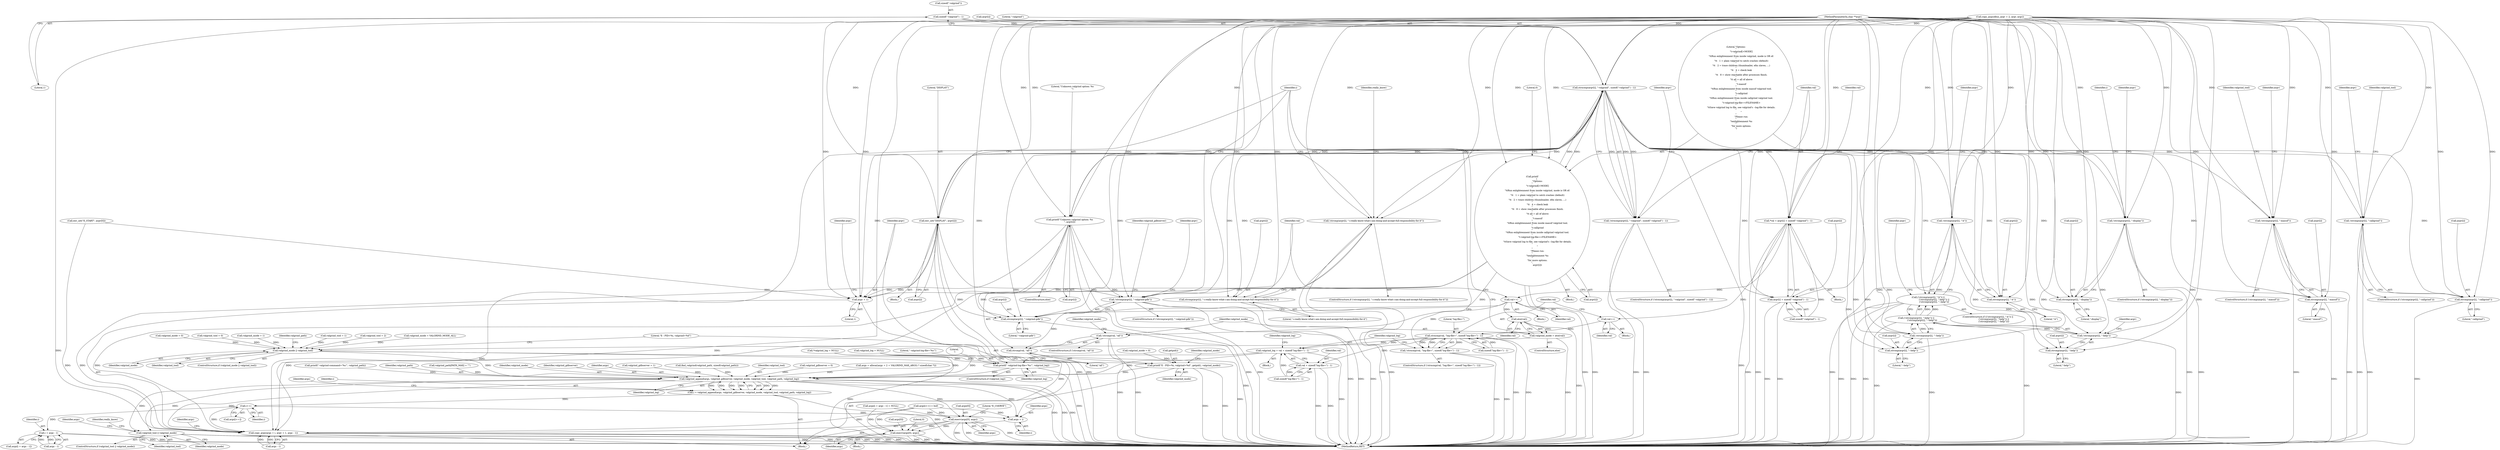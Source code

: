 digraph "0_enlightment_bb4a21e98656fe2c7d98ba2163e6defe9a630e2b@API" {
"1000273" [label="(Call,sizeof(\"-valgrind\") - 1)"];
"1000268" [label="(Call,strncmp(argv[i], \"-valgrind\", sizeof(\"-valgrind\") - 1))"];
"1000256" [label="(Call,!strcmp(argv[i], \"-valgrind-gdb\"))"];
"1000257" [label="(Call,strcmp(argv[i], \"-valgrind-gdb\"))"];
"1000267" [label="(Call,!strncmp(argv[i], \"-valgrind\", sizeof(\"-valgrind\") - 1))"];
"1000279" [label="(Call,*val = argv[i] + sizeof(\"-valgrind\") - 1)"];
"1000304" [label="(Call,val++)"];
"1000308" [label="(Call,strncmp(val, \"log-file=\", sizeof(\"log-file=\") - 1))"];
"1000307" [label="(Call,!strncmp(val, \"log-file=\", sizeof(\"log-file=\") - 1))"];
"1000316" [label="(Call,valgrind_log = val + sizeof(\"log-file=\") - 1)"];
"1000479" [label="(Call,printf(\" valgrind-log-file='%s'\", valgrind_log))"];
"1000580" [label="(Call,valgrind_append(args, valgrind_gdbserver, valgrind_mode, valgrind_tool, valgrind_path, valgrind_log))"];
"1000578" [label="(Call,i = valgrind_append(args, valgrind_gdbserver, valgrind_mode, valgrind_tool, valgrind_path, valgrind_log))"];
"1000590" [label="(Call,i++)"];
"1000593" [label="(Call,copy_args(args + i, argv + 1, argc - 1))"];
"1000594" [label="(Call,args + i)"];
"1000606" [label="(Call,i + argc - 1)"];
"1000613" [label="(Call,valgrind_tool || valgrind_mode)"];
"1000619" [label="(Call,execv(args[0], args))"];
"1000664" [label="(Call,execv(args[0], args))"];
"1000318" [label="(Call,val + sizeof(\"log-file=\") - 1)"];
"1000339" [label="(Call,val++)"];
"1000342" [label="(Call,!strcmp(val, \"all\"))"];
"1000343" [label="(Call,strcmp(val, \"all\"))"];
"1000352" [label="(Call,atoi(val))"];
"1000350" [label="(Call,valgrind_mode = atoi(val))"];
"1000451" [label="(Call,valgrind_mode || valgrind_tool)"];
"1000467" [label="(Call,printf(\"E - PID=%i, valgrind=%d\", getpid(), valgrind_mode))"];
"1000281" [label="(Call,argv[i] + sizeof(\"-valgrind\") - 1)"];
"1000355" [label="(Call,printf(\"Unknown valgrind option: %s\n\", argv[i]))"];
"1000597" [label="(Call,argv + 1)"];
"1000362" [label="(Call,!strcmp(argv[i], \"-display\"))"];
"1000363" [label="(Call,strcmp(argv[i], \"-display\"))"];
"1000371" [label="(Call,env_set(\"DISPLAY\", argv[i]))"];
"1000378" [label="(Call,!strcmp(argv[i], \"-massif\"))"];
"1000379" [label="(Call,strcmp(argv[i], \"-massif\"))"];
"1000389" [label="(Call,!strcmp(argv[i], \"-callgrind\"))"];
"1000390" [label="(Call,strcmp(argv[i], \"-callgrind\"))"];
"1000401" [label="(Call,!strcmp(argv[i], \"-h\"))"];
"1000400" [label="(Call,(!strcmp(argv[i], \"-h\")) ||\n                 (!strcmp(argv[i], \"-help\")) ||\n                 (!strcmp(argv[i], \"--help\")))"];
"1000402" [label="(Call,strcmp(argv[i], \"-h\"))"];
"1000408" [label="(Call,!strcmp(argv[i], \"-help\"))"];
"1000407" [label="(Call,(!strcmp(argv[i], \"-help\")) ||\n                 (!strcmp(argv[i], \"--help\")))"];
"1000409" [label="(Call,strcmp(argv[i], \"-help\"))"];
"1000414" [label="(Call,!strcmp(argv[i], \"--help\"))"];
"1000415" [label="(Call,strcmp(argv[i], \"--help\"))"];
"1000421" [label="(Call,printf\n             (\n               \"Options:\n\"\n               \"\t-valgrind[=MODE]\n\"\n               \"\t\tRun enlightenment from inside valgrind, mode is OR of:\n\"\n               \"\t\t   1 = plain valgrind to catch crashes (default)\n\"\n               \"\t\t   2 = trace children (thumbnailer, efm slaves, ...)\n\"\n               \"\t\t   4 = check leak\n\"\n               \"\t\t   8 = show reachable after processes finish.\n\"\n               \"\t\t all = all of above\n\"\n               \"\t-massif\n\"\n               \"\t\tRun enlightenment from inside massif valgrind tool.\n\"\n               \"\t-callgrind\n\"\n               \"\t\tRun enlightenment from inside callgrind valgrind tool.\n\"\n               \"\t-valgrind-log-file=<FILENAME>\n\"\n               \"\t\tSave valgrind log to file, see valgrind's --log-file for details.\n\"\n               \"\n\"\n               \"Please run:\n\"\n               \"\tenlightenment %s\n\"\n               \"for more options.\n\",\n               argv[i]))"];
"1000430" [label="(Call,!strcmp(argv[i], \"-i-really-know-what-i-am-doing-and-accept-full-responsibility-for-it\"))"];
"1000431" [label="(Call,strcmp(argv[i], \"-i-really-know-what-i-am-doing-and-accept-full-responsibility-for-it\"))"];
"1000587" [label="(Call,args[i++] = buf)"];
"1000451" [label="(Call,valgrind_mode || valgrind_tool)"];
"1000670" [label="(Literal,0)"];
"1000430" [label="(Call,!strcmp(argv[i], \"-i-really-know-what-i-am-doing-and-accept-full-responsibility-for-it\"))"];
"1000604" [label="(Call,args[i + argc - 1])"];
"1000431" [label="(Call,strcmp(argv[i], \"-i-really-know-what-i-am-doing-and-accept-full-responsibility-for-it\"))"];
"1000614" [label="(Identifier,valgrind_tool)"];
"1000404" [label="(Identifier,argv)"];
"1000665" [label="(Call,args[0])"];
"1000605" [label="(Identifier,args)"];
"1000345" [label="(Literal,\"all\")"];
"1000437" [label="(Identifier,really_know)"];
"1000433" [label="(Identifier,argv)"];
"1000588" [label="(Call,args[i++])"];
"1000593" [label="(Call,copy_args(args + i, argv + 1, argc - 1))"];
"1000377" [label="(ControlStructure,if (!strcmp(argv[i], \"-massif\")))"];
"1000365" [label="(Identifier,argv)"];
"1000464" [label="(Call,valgrind_mode = 0)"];
"1000617" [label="(Identifier,really_know)"];
"1000310" [label="(Literal,\"log-file=\")"];
"1000320" [label="(Call,sizeof(\"log-file=\") - 1)"];
"1000372" [label="(Literal,\"DISPLAY\")"];
"1000273" [label="(Call,sizeof(\"-valgrind\") - 1)"];
"1000396" [label="(Identifier,valgrind_tool)"];
"1000601" [label="(Identifier,argc)"];
"1000341" [label="(ControlStructure,if (!strcmp(val, \"all\")))"];
"1000318" [label="(Call,val + sizeof(\"log-file=\") - 1)"];
"1000315" [label="(Block,)"];
"1000269" [label="(Call,argv[i])"];
"1000307" [label="(Call,!strncmp(val, \"log-file=\", sizeof(\"log-file=\") - 1))"];
"1000316" [label="(Call,valgrind_log = val + sizeof(\"log-file=\") - 1)"];
"1000401" [label="(Call,!strcmp(argv[i], \"-h\"))"];
"1000258" [label="(Call,argv[i])"];
"1000329" [label="(Call,valgrind_log = NULL)"];
"1000220" [label="(Call,copy_args(dbus_argv + 2, argv, argc))"];
"1000120" [label="(Block,)"];
"1000356" [label="(Literal,\"Unknown valgrind option: %s\n\")"];
"1000597" [label="(Call,argv + 1)"];
"1000354" [label="(ControlStructure,else)"];
"1000579" [label="(Identifier,i)"];
"1000421" [label="(Call,printf\n             (\n               \"Options:\n\"\n               \"\t-valgrind[=MODE]\n\"\n               \"\t\tRun enlightenment from inside valgrind, mode is OR of:\n\"\n               \"\t\t   1 = plain valgrind to catch crashes (default)\n\"\n               \"\t\t   2 = trace children (thumbnailer, efm slaves, ...)\n\"\n               \"\t\t   4 = check leak\n\"\n               \"\t\t   8 = show reachable after processes finish.\n\"\n               \"\t\t all = all of above\n\"\n               \"\t-massif\n\"\n               \"\t\tRun enlightenment from inside massif valgrind tool.\n\"\n               \"\t-callgrind\n\"\n               \"\t\tRun enlightenment from inside callgrind valgrind tool.\n\"\n               \"\t-valgrind-log-file=<FILENAME>\n\"\n               \"\t\tSave valgrind log to file, see valgrind's --log-file for details.\n\"\n               \"\n\"\n               \"Please run:\n\"\n               \"\tenlightenment %s\n\"\n               \"for more options.\n\",\n               argv[i]))"];
"1000378" [label="(Call,!strcmp(argv[i], \"-massif\"))"];
"1000280" [label="(Identifier,val)"];
"1000267" [label="(Call,!strncmp(argv[i], \"-valgrind\", sizeof(\"-valgrind\") - 1))"];
"1000586" [label="(Identifier,valgrind_log)"];
"1000582" [label="(Identifier,valgrind_gdbserver)"];
"1000392" [label="(Identifier,argv)"];
"1000477" [label="(ControlStructure,if (valgrind_log))"];
"1000598" [label="(Identifier,argv)"];
"1000306" [label="(ControlStructure,if (!strncmp(val, \"log-file=\", sizeof(\"log-file=\") - 1)))"];
"1000119" [label="(MethodParameterIn,char **argv)"];
"1000266" [label="(ControlStructure,if (!strncmp(argv[i], \"-valgrind\", sizeof(\"-valgrind\") - 1)))"];
"1000581" [label="(Identifier,args)"];
"1000613" [label="(Call,valgrind_tool || valgrind_mode)"];
"1000621" [label="(Identifier,args)"];
"1000453" [label="(Identifier,valgrind_tool)"];
"1000468" [label="(Literal,\"E - PID=%i, valgrind=%d\")"];
"1000483" [label="(Literal,'\n')"];
"1000469" [label="(Call,getpid())"];
"1000481" [label="(Identifier,valgrind_log)"];
"1000413" [label="(Literal,\"-help\")"];
"1000363" [label="(Call,strcmp(argv[i], \"-display\"))"];
"1000384" [label="(Call,valgrind_tool = 1)"];
"1000402" [label="(Call,strcmp(argv[i], \"-h\"))"];
"1000349" [label="(ControlStructure,else)"];
"1000270" [label="(Identifier,argv)"];
"1000388" [label="(ControlStructure,if (!strcmp(argv[i], \"-callgrind\")))"];
"1000253" [label="(Identifier,i)"];
"1000664" [label="(Call,execv(args[0], args))"];
"1000272" [label="(Literal,\"-valgrind\")"];
"1000411" [label="(Identifier,argv)"];
"1000268" [label="(Call,strncmp(argv[i], \"-valgrind\", sizeof(\"-valgrind\") - 1))"];
"1000309" [label="(Identifier,val)"];
"1000262" [label="(Call,valgrind_gdbserver = 1)"];
"1000370" [label="(Identifier,i)"];
"1000381" [label="(Identifier,argv)"];
"1000256" [label="(Call,!strcmp(argv[i], \"-valgrind-gdb\"))"];
"1000304" [label="(Call,val++)"];
"1000383" [label="(Literal,\"-massif\")"];
"1000408" [label="(Call,!strcmp(argv[i], \"-help\"))"];
"1000623" [label="(Identifier,args)"];
"1000626" [label="(Literal,\"E_CSERVE\")"];
"1000353" [label="(Identifier,val)"];
"1000385" [label="(Identifier,valgrind_tool)"];
"1000303" [label="(Block,)"];
"1000591" [label="(Identifier,i)"];
"1000391" [label="(Call,argv[i])"];
"1000403" [label="(Call,argv[i])"];
"1000472" [label="(Identifier,valgrind_mode)"];
"1000285" [label="(Call,sizeof(\"-valgrind\") - 1)"];
"1000257" [label="(Call,strcmp(argv[i], \"-valgrind-gdb\"))"];
"1000368" [label="(Block,)"];
"1000429" [label="(ControlStructure,if (!strcmp(argv[i], \"-i-really-know-what-i-am-doing-and-accept-full-responsibility-for-it\")))"];
"1000457" [label="(Call,find_valgrind(valgrind_path, sizeof(valgrind_path)))"];
"1000608" [label="(Call,argc - 1)"];
"1000352" [label="(Call,atoi(val))"];
"1000357" [label="(Call,argv[i])"];
"1000590" [label="(Call,i++)"];
"1000584" [label="(Identifier,valgrind_tool)"];
"1000361" [label="(ControlStructure,if (!strcmp(argv[i], \"-display\")))"];
"1000594" [label="(Call,args + i)"];
"1000400" [label="(Call,(!strcmp(argv[i], \"-h\")) ||\n                 (!strcmp(argv[i], \"-help\")) ||\n                 (!strcmp(argv[i], \"--help\")))"];
"1000281" [label="(Call,argv[i] + sizeof(\"-valgrind\") - 1)"];
"1000620" [label="(Call,args[0])"];
"1000589" [label="(Identifier,args)"];
"1000327" [label="(Identifier,valgrind_log)"];
"1000276" [label="(Literal,1)"];
"1000596" [label="(Identifier,i)"];
"1000395" [label="(Call,valgrind_tool = 2)"];
"1000319" [label="(Identifier,val)"];
"1000255" [label="(ControlStructure,if (!strcmp(argv[i], \"-valgrind-gdb\")))"];
"1000346" [label="(Call,valgrind_mode = VALGRIND_MODE_ALL)"];
"1000467" [label="(Call,printf(\"E - PID=%i, valgrind=%d\", getpid(), valgrind_mode))"];
"1000432" [label="(Call,argv[i])"];
"1000595" [label="(Identifier,args)"];
"1000277" [label="(Block,)"];
"1000123" [label="(Call,valgrind_mode = 0)"];
"1000367" [label="(Literal,\"-display\")"];
"1000420" [label="(Block,)"];
"1000612" [label="(ControlStructure,if (valgrind_tool || valgrind_mode))"];
"1000419" [label="(Literal,\"--help\")"];
"1000450" [label="(ControlStructure,if (valgrind_mode || valgrind_tool))"];
"1000131" [label="(Call,valgrind_gdbserver = 0)"];
"1000274" [label="(Call,sizeof(\"-valgrind\"))"];
"1000567" [label="(Call,args = alloca((argc + 2 + VALGRIND_MAX_ARGS) * sizeof(char *)))"];
"1000362" [label="(Call,!strcmp(argv[i], \"-display\"))"];
"1000380" [label="(Call,argv[i])"];
"1000427" [label="(Literal,0)"];
"1000347" [label="(Identifier,valgrind_mode)"];
"1000305" [label="(Identifier,val)"];
"1000416" [label="(Call,argv[i])"];
"1000379" [label="(Call,strcmp(argv[i], \"-massif\"))"];
"1000338" [label="(Block,)"];
"1000414" [label="(Call,!strcmp(argv[i], \"--help\"))"];
"1000343" [label="(Call,strcmp(val, \"all\"))"];
"1000371" [label="(Call,env_set(\"DISPLAY\", argv[i]))"];
"1000655" [label="(Block,)"];
"1000350" [label="(Call,valgrind_mode = atoi(val))"];
"1000355" [label="(Call,printf(\"Unknown valgrind option: %s\n\", argv[i]))"];
"1000373" [label="(Call,argv[i])"];
"1000479" [label="(Call,printf(\" valgrind-log-file='%s'\", valgrind_log))"];
"1000600" [label="(Call,argc - 1)"];
"1000308" [label="(Call,strncmp(val, \"log-file=\", sizeof(\"log-file=\") - 1))"];
"1000317" [label="(Identifier,valgrind_log)"];
"1000390" [label="(Call,strcmp(argv[i], \"-callgrind\"))"];
"1000480" [label="(Literal,\" valgrind-log-file='%s'\")"];
"1000351" [label="(Identifier,valgrind_mode)"];
"1000474" [label="(Call,printf(\" valgrind-command='%s'\", valgrind_path))"];
"1000138" [label="(Call,valgrind_path[PATH_MAX] = \"\")"];
"1000340" [label="(Identifier,val)"];
"1000578" [label="(Call,i = valgrind_append(args, valgrind_gdbserver, valgrind_mode, valgrind_tool, valgrind_path, valgrind_log))"];
"1000470" [label="(Identifier,valgrind_mode)"];
"1000127" [label="(Call,valgrind_tool = 0)"];
"1000580" [label="(Call,valgrind_append(args, valgrind_gdbserver, valgrind_mode, valgrind_tool, valgrind_path, valgrind_log))"];
"1000599" [label="(Literal,1)"];
"1000407" [label="(Call,(!strcmp(argv[i], \"-help\")) ||\n                 (!strcmp(argv[i], \"--help\")))"];
"1000668" [label="(Identifier,args)"];
"1000294" [label="(Call,valgrind_mode = 1)"];
"1000423" [label="(Call,argv[i])"];
"1000263" [label="(Identifier,valgrind_gdbserver)"];
"1000344" [label="(Identifier,val)"];
"1000292" [label="(Identifier,val)"];
"1000240" [label="(Call,env_set(\"E_START\", argv[0]))"];
"1000422" [label="(Literal,\"Options:\n\"\n               \"\t-valgrind[=MODE]\n\"\n               \"\t\tRun enlightenment from inside valgrind, mode is OR of:\n\"\n               \"\t\t   1 = plain valgrind to catch crashes (default)\n\"\n               \"\t\t   2 = trace children (thumbnailer, efm slaves, ...)\n\"\n               \"\t\t   4 = check leak\n\"\n               \"\t\t   8 = show reachable after processes finish.\n\"\n               \"\t\t all = all of above\n\"\n               \"\t-massif\n\"\n               \"\t\tRun enlightenment from inside massif valgrind tool.\n\"\n               \"\t-callgrind\n\"\n               \"\t\tRun enlightenment from inside callgrind valgrind tool.\n\"\n               \"\t-valgrind-log-file=<FILENAME>\n\"\n               \"\t\tSave valgrind log to file, see valgrind's --log-file for details.\n\"\n               \"\n\"\n               \"Please run:\n\"\n               \"\tenlightenment %s\n\"\n               \"for more options.\n\")"];
"1000399" [label="(ControlStructure,if ((!strcmp(argv[i], \"-h\")) ||\n                 (!strcmp(argv[i], \"-help\")) ||\n                 (!strcmp(argv[i], \"--help\"))))"];
"1000415" [label="(Call,strcmp(argv[i], \"--help\"))"];
"1000619" [label="(Call,execv(args[0], args))"];
"1000417" [label="(Identifier,argv)"];
"1000585" [label="(Identifier,valgrind_path)"];
"1000607" [label="(Identifier,i)"];
"1000339" [label="(Call,val++)"];
"1000282" [label="(Call,argv[i])"];
"1000342" [label="(Call,!strcmp(val, \"all\"))"];
"1000409" [label="(Call,strcmp(argv[i], \"-help\"))"];
"1000410" [label="(Call,argv[i])"];
"1000406" [label="(Literal,\"-h\")"];
"1000394" [label="(Literal,\"-callgrind\")"];
"1000364" [label="(Call,argv[i])"];
"1000142" [label="(Call,*valgrind_log = NULL)"];
"1000279" [label="(Call,*val = argv[i] + sizeof(\"-valgrind\") - 1)"];
"1001056" [label="(MethodReturn,RET)"];
"1000261" [label="(Literal,\"-valgrind-gdb\")"];
"1000583" [label="(Identifier,valgrind_mode)"];
"1000458" [label="(Identifier,valgrind_path)"];
"1000311" [label="(Call,sizeof(\"log-file=\") - 1)"];
"1000435" [label="(Literal,\"-i-really-know-what-i-am-doing-and-accept-full-responsibility-for-it\")"];
"1000452" [label="(Identifier,valgrind_mode)"];
"1000389" [label="(Call,!strcmp(argv[i], \"-callgrind\"))"];
"1000606" [label="(Call,i + argc - 1)"];
"1000603" [label="(Call,args[i + argc - 1] = NULL)"];
"1000615" [label="(Identifier,valgrind_mode)"];
"1000273" -> "1000268"  [label="AST: "];
"1000273" -> "1000276"  [label="CFG: "];
"1000274" -> "1000273"  [label="AST: "];
"1000276" -> "1000273"  [label="AST: "];
"1000268" -> "1000273"  [label="CFG: "];
"1000273" -> "1000268"  [label="DDG: "];
"1000268" -> "1000267"  [label="AST: "];
"1000269" -> "1000268"  [label="AST: "];
"1000272" -> "1000268"  [label="AST: "];
"1000267" -> "1000268"  [label="CFG: "];
"1000268" -> "1001056"  [label="DDG: "];
"1000268" -> "1000256"  [label="DDG: "];
"1000268" -> "1000257"  [label="DDG: "];
"1000268" -> "1000267"  [label="DDG: "];
"1000268" -> "1000267"  [label="DDG: "];
"1000268" -> "1000267"  [label="DDG: "];
"1000220" -> "1000268"  [label="DDG: "];
"1000119" -> "1000268"  [label="DDG: "];
"1000355" -> "1000268"  [label="DDG: "];
"1000421" -> "1000268"  [label="DDG: "];
"1000371" -> "1000268"  [label="DDG: "];
"1000268" -> "1000279"  [label="DDG: "];
"1000268" -> "1000281"  [label="DDG: "];
"1000268" -> "1000355"  [label="DDG: "];
"1000268" -> "1000362"  [label="DDG: "];
"1000268" -> "1000363"  [label="DDG: "];
"1000268" -> "1000371"  [label="DDG: "];
"1000268" -> "1000378"  [label="DDG: "];
"1000268" -> "1000379"  [label="DDG: "];
"1000268" -> "1000389"  [label="DDG: "];
"1000268" -> "1000390"  [label="DDG: "];
"1000268" -> "1000401"  [label="DDG: "];
"1000268" -> "1000402"  [label="DDG: "];
"1000268" -> "1000408"  [label="DDG: "];
"1000268" -> "1000409"  [label="DDG: "];
"1000268" -> "1000414"  [label="DDG: "];
"1000268" -> "1000415"  [label="DDG: "];
"1000268" -> "1000421"  [label="DDG: "];
"1000268" -> "1000430"  [label="DDG: "];
"1000268" -> "1000431"  [label="DDG: "];
"1000268" -> "1000593"  [label="DDG: "];
"1000268" -> "1000597"  [label="DDG: "];
"1000256" -> "1000255"  [label="AST: "];
"1000256" -> "1000257"  [label="CFG: "];
"1000257" -> "1000256"  [label="AST: "];
"1000263" -> "1000256"  [label="CFG: "];
"1000270" -> "1000256"  [label="CFG: "];
"1000256" -> "1001056"  [label="DDG: "];
"1000256" -> "1001056"  [label="DDG: "];
"1000355" -> "1000256"  [label="DDG: "];
"1000421" -> "1000256"  [label="DDG: "];
"1000220" -> "1000256"  [label="DDG: "];
"1000371" -> "1000256"  [label="DDG: "];
"1000119" -> "1000256"  [label="DDG: "];
"1000257" -> "1000261"  [label="CFG: "];
"1000258" -> "1000257"  [label="AST: "];
"1000261" -> "1000257"  [label="AST: "];
"1000257" -> "1001056"  [label="DDG: "];
"1000355" -> "1000257"  [label="DDG: "];
"1000421" -> "1000257"  [label="DDG: "];
"1000220" -> "1000257"  [label="DDG: "];
"1000371" -> "1000257"  [label="DDG: "];
"1000119" -> "1000257"  [label="DDG: "];
"1000267" -> "1000266"  [label="AST: "];
"1000280" -> "1000267"  [label="CFG: "];
"1000365" -> "1000267"  [label="CFG: "];
"1000267" -> "1001056"  [label="DDG: "];
"1000267" -> "1001056"  [label="DDG: "];
"1000279" -> "1000277"  [label="AST: "];
"1000279" -> "1000281"  [label="CFG: "];
"1000280" -> "1000279"  [label="AST: "];
"1000281" -> "1000279"  [label="AST: "];
"1000292" -> "1000279"  [label="CFG: "];
"1000279" -> "1001056"  [label="DDG: "];
"1000279" -> "1001056"  [label="DDG: "];
"1000220" -> "1000279"  [label="DDG: "];
"1000119" -> "1000279"  [label="DDG: "];
"1000285" -> "1000279"  [label="DDG: "];
"1000279" -> "1000304"  [label="DDG: "];
"1000279" -> "1000339"  [label="DDG: "];
"1000304" -> "1000303"  [label="AST: "];
"1000304" -> "1000305"  [label="CFG: "];
"1000305" -> "1000304"  [label="AST: "];
"1000309" -> "1000304"  [label="CFG: "];
"1000304" -> "1000308"  [label="DDG: "];
"1000308" -> "1000307"  [label="AST: "];
"1000308" -> "1000311"  [label="CFG: "];
"1000309" -> "1000308"  [label="AST: "];
"1000310" -> "1000308"  [label="AST: "];
"1000311" -> "1000308"  [label="AST: "];
"1000307" -> "1000308"  [label="CFG: "];
"1000308" -> "1001056"  [label="DDG: "];
"1000308" -> "1001056"  [label="DDG: "];
"1000308" -> "1000307"  [label="DDG: "];
"1000308" -> "1000307"  [label="DDG: "];
"1000308" -> "1000307"  [label="DDG: "];
"1000311" -> "1000308"  [label="DDG: "];
"1000308" -> "1000316"  [label="DDG: "];
"1000308" -> "1000318"  [label="DDG: "];
"1000307" -> "1000306"  [label="AST: "];
"1000317" -> "1000307"  [label="CFG: "];
"1000253" -> "1000307"  [label="CFG: "];
"1000307" -> "1001056"  [label="DDG: "];
"1000307" -> "1001056"  [label="DDG: "];
"1000316" -> "1000315"  [label="AST: "];
"1000316" -> "1000318"  [label="CFG: "];
"1000317" -> "1000316"  [label="AST: "];
"1000318" -> "1000316"  [label="AST: "];
"1000327" -> "1000316"  [label="CFG: "];
"1000316" -> "1001056"  [label="DDG: "];
"1000320" -> "1000316"  [label="DDG: "];
"1000316" -> "1000479"  [label="DDG: "];
"1000316" -> "1000580"  [label="DDG: "];
"1000479" -> "1000477"  [label="AST: "];
"1000479" -> "1000481"  [label="CFG: "];
"1000480" -> "1000479"  [label="AST: "];
"1000481" -> "1000479"  [label="AST: "];
"1000483" -> "1000479"  [label="CFG: "];
"1000479" -> "1001056"  [label="DDG: "];
"1000329" -> "1000479"  [label="DDG: "];
"1000142" -> "1000479"  [label="DDG: "];
"1000479" -> "1000580"  [label="DDG: "];
"1000580" -> "1000578"  [label="AST: "];
"1000580" -> "1000586"  [label="CFG: "];
"1000581" -> "1000580"  [label="AST: "];
"1000582" -> "1000580"  [label="AST: "];
"1000583" -> "1000580"  [label="AST: "];
"1000584" -> "1000580"  [label="AST: "];
"1000585" -> "1000580"  [label="AST: "];
"1000586" -> "1000580"  [label="AST: "];
"1000578" -> "1000580"  [label="CFG: "];
"1000580" -> "1001056"  [label="DDG: "];
"1000580" -> "1001056"  [label="DDG: "];
"1000580" -> "1001056"  [label="DDG: "];
"1000580" -> "1000578"  [label="DDG: "];
"1000580" -> "1000578"  [label="DDG: "];
"1000580" -> "1000578"  [label="DDG: "];
"1000580" -> "1000578"  [label="DDG: "];
"1000580" -> "1000578"  [label="DDG: "];
"1000580" -> "1000578"  [label="DDG: "];
"1000567" -> "1000580"  [label="DDG: "];
"1000131" -> "1000580"  [label="DDG: "];
"1000262" -> "1000580"  [label="DDG: "];
"1000467" -> "1000580"  [label="DDG: "];
"1000451" -> "1000580"  [label="DDG: "];
"1000138" -> "1000580"  [label="DDG: "];
"1000474" -> "1000580"  [label="DDG: "];
"1000457" -> "1000580"  [label="DDG: "];
"1000329" -> "1000580"  [label="DDG: "];
"1000142" -> "1000580"  [label="DDG: "];
"1000580" -> "1000593"  [label="DDG: "];
"1000580" -> "1000594"  [label="DDG: "];
"1000580" -> "1000613"  [label="DDG: "];
"1000580" -> "1000613"  [label="DDG: "];
"1000580" -> "1000619"  [label="DDG: "];
"1000578" -> "1000120"  [label="AST: "];
"1000579" -> "1000578"  [label="AST: "];
"1000589" -> "1000578"  [label="CFG: "];
"1000578" -> "1001056"  [label="DDG: "];
"1000578" -> "1000590"  [label="DDG: "];
"1000590" -> "1000588"  [label="AST: "];
"1000590" -> "1000591"  [label="CFG: "];
"1000591" -> "1000590"  [label="AST: "];
"1000588" -> "1000590"  [label="CFG: "];
"1000590" -> "1000593"  [label="DDG: "];
"1000590" -> "1000594"  [label="DDG: "];
"1000590" -> "1000606"  [label="DDG: "];
"1000593" -> "1000120"  [label="AST: "];
"1000593" -> "1000600"  [label="CFG: "];
"1000594" -> "1000593"  [label="AST: "];
"1000597" -> "1000593"  [label="AST: "];
"1000600" -> "1000593"  [label="AST: "];
"1000605" -> "1000593"  [label="CFG: "];
"1000593" -> "1001056"  [label="DDG: "];
"1000593" -> "1001056"  [label="DDG: "];
"1000593" -> "1001056"  [label="DDG: "];
"1000587" -> "1000593"  [label="DDG: "];
"1000355" -> "1000593"  [label="DDG: "];
"1000421" -> "1000593"  [label="DDG: "];
"1000240" -> "1000593"  [label="DDG: "];
"1000220" -> "1000593"  [label="DDG: "];
"1000371" -> "1000593"  [label="DDG: "];
"1000119" -> "1000593"  [label="DDG: "];
"1000600" -> "1000593"  [label="DDG: "];
"1000600" -> "1000593"  [label="DDG: "];
"1000594" -> "1000596"  [label="CFG: "];
"1000595" -> "1000594"  [label="AST: "];
"1000596" -> "1000594"  [label="AST: "];
"1000598" -> "1000594"  [label="CFG: "];
"1000587" -> "1000594"  [label="DDG: "];
"1000606" -> "1000604"  [label="AST: "];
"1000606" -> "1000608"  [label="CFG: "];
"1000607" -> "1000606"  [label="AST: "];
"1000608" -> "1000606"  [label="AST: "];
"1000604" -> "1000606"  [label="CFG: "];
"1000606" -> "1001056"  [label="DDG: "];
"1000606" -> "1001056"  [label="DDG: "];
"1000608" -> "1000606"  [label="DDG: "];
"1000608" -> "1000606"  [label="DDG: "];
"1000613" -> "1000612"  [label="AST: "];
"1000613" -> "1000614"  [label="CFG: "];
"1000613" -> "1000615"  [label="CFG: "];
"1000614" -> "1000613"  [label="AST: "];
"1000615" -> "1000613"  [label="AST: "];
"1000617" -> "1000613"  [label="CFG: "];
"1000621" -> "1000613"  [label="CFG: "];
"1000613" -> "1001056"  [label="DDG: "];
"1000613" -> "1001056"  [label="DDG: "];
"1000613" -> "1001056"  [label="DDG: "];
"1000619" -> "1000120"  [label="AST: "];
"1000619" -> "1000623"  [label="CFG: "];
"1000620" -> "1000619"  [label="AST: "];
"1000623" -> "1000619"  [label="AST: "];
"1000626" -> "1000619"  [label="CFG: "];
"1000619" -> "1001056"  [label="DDG: "];
"1000619" -> "1001056"  [label="DDG: "];
"1000619" -> "1001056"  [label="DDG: "];
"1000587" -> "1000619"  [label="DDG: "];
"1000603" -> "1000619"  [label="DDG: "];
"1000619" -> "1000664"  [label="DDG: "];
"1000619" -> "1000664"  [label="DDG: "];
"1000664" -> "1000655"  [label="AST: "];
"1000664" -> "1000668"  [label="CFG: "];
"1000665" -> "1000664"  [label="AST: "];
"1000668" -> "1000664"  [label="AST: "];
"1000670" -> "1000664"  [label="CFG: "];
"1000664" -> "1001056"  [label="DDG: "];
"1000664" -> "1001056"  [label="DDG: "];
"1000664" -> "1001056"  [label="DDG: "];
"1000587" -> "1000664"  [label="DDG: "];
"1000603" -> "1000664"  [label="DDG: "];
"1000318" -> "1000320"  [label="CFG: "];
"1000319" -> "1000318"  [label="AST: "];
"1000320" -> "1000318"  [label="AST: "];
"1000318" -> "1001056"  [label="DDG: "];
"1000318" -> "1001056"  [label="DDG: "];
"1000320" -> "1000318"  [label="DDG: "];
"1000339" -> "1000338"  [label="AST: "];
"1000339" -> "1000340"  [label="CFG: "];
"1000340" -> "1000339"  [label="AST: "];
"1000344" -> "1000339"  [label="CFG: "];
"1000339" -> "1000342"  [label="DDG: "];
"1000339" -> "1000343"  [label="DDG: "];
"1000339" -> "1000352"  [label="DDG: "];
"1000342" -> "1000341"  [label="AST: "];
"1000342" -> "1000343"  [label="CFG: "];
"1000343" -> "1000342"  [label="AST: "];
"1000347" -> "1000342"  [label="CFG: "];
"1000351" -> "1000342"  [label="CFG: "];
"1000342" -> "1001056"  [label="DDG: "];
"1000342" -> "1001056"  [label="DDG: "];
"1000343" -> "1000345"  [label="CFG: "];
"1000344" -> "1000343"  [label="AST: "];
"1000345" -> "1000343"  [label="AST: "];
"1000343" -> "1001056"  [label="DDG: "];
"1000352" -> "1000350"  [label="AST: "];
"1000352" -> "1000353"  [label="CFG: "];
"1000353" -> "1000352"  [label="AST: "];
"1000350" -> "1000352"  [label="CFG: "];
"1000352" -> "1001056"  [label="DDG: "];
"1000352" -> "1000350"  [label="DDG: "];
"1000350" -> "1000349"  [label="AST: "];
"1000351" -> "1000350"  [label="AST: "];
"1000253" -> "1000350"  [label="CFG: "];
"1000350" -> "1001056"  [label="DDG: "];
"1000350" -> "1000451"  [label="DDG: "];
"1000451" -> "1000450"  [label="AST: "];
"1000451" -> "1000452"  [label="CFG: "];
"1000451" -> "1000453"  [label="CFG: "];
"1000452" -> "1000451"  [label="AST: "];
"1000453" -> "1000451"  [label="AST: "];
"1000458" -> "1000451"  [label="CFG: "];
"1000468" -> "1000451"  [label="CFG: "];
"1000451" -> "1001056"  [label="DDG: "];
"1000346" -> "1000451"  [label="DDG: "];
"1000294" -> "1000451"  [label="DDG: "];
"1000123" -> "1000451"  [label="DDG: "];
"1000395" -> "1000451"  [label="DDG: "];
"1000127" -> "1000451"  [label="DDG: "];
"1000384" -> "1000451"  [label="DDG: "];
"1000451" -> "1000467"  [label="DDG: "];
"1000467" -> "1000120"  [label="AST: "];
"1000467" -> "1000470"  [label="CFG: "];
"1000468" -> "1000467"  [label="AST: "];
"1000469" -> "1000467"  [label="AST: "];
"1000470" -> "1000467"  [label="AST: "];
"1000472" -> "1000467"  [label="CFG: "];
"1000467" -> "1001056"  [label="DDG: "];
"1000467" -> "1001056"  [label="DDG: "];
"1000464" -> "1000467"  [label="DDG: "];
"1000281" -> "1000285"  [label="CFG: "];
"1000282" -> "1000281"  [label="AST: "];
"1000285" -> "1000281"  [label="AST: "];
"1000281" -> "1001056"  [label="DDG: "];
"1000281" -> "1001056"  [label="DDG: "];
"1000220" -> "1000281"  [label="DDG: "];
"1000119" -> "1000281"  [label="DDG: "];
"1000285" -> "1000281"  [label="DDG: "];
"1000355" -> "1000354"  [label="AST: "];
"1000355" -> "1000357"  [label="CFG: "];
"1000356" -> "1000355"  [label="AST: "];
"1000357" -> "1000355"  [label="AST: "];
"1000253" -> "1000355"  [label="CFG: "];
"1000355" -> "1001056"  [label="DDG: "];
"1000355" -> "1001056"  [label="DDG: "];
"1000220" -> "1000355"  [label="DDG: "];
"1000119" -> "1000355"  [label="DDG: "];
"1000355" -> "1000597"  [label="DDG: "];
"1000597" -> "1000599"  [label="CFG: "];
"1000598" -> "1000597"  [label="AST: "];
"1000599" -> "1000597"  [label="AST: "];
"1000601" -> "1000597"  [label="CFG: "];
"1000597" -> "1001056"  [label="DDG: "];
"1000421" -> "1000597"  [label="DDG: "];
"1000240" -> "1000597"  [label="DDG: "];
"1000220" -> "1000597"  [label="DDG: "];
"1000371" -> "1000597"  [label="DDG: "];
"1000119" -> "1000597"  [label="DDG: "];
"1000362" -> "1000361"  [label="AST: "];
"1000362" -> "1000363"  [label="CFG: "];
"1000363" -> "1000362"  [label="AST: "];
"1000370" -> "1000362"  [label="CFG: "];
"1000381" -> "1000362"  [label="CFG: "];
"1000362" -> "1001056"  [label="DDG: "];
"1000362" -> "1001056"  [label="DDG: "];
"1000220" -> "1000362"  [label="DDG: "];
"1000119" -> "1000362"  [label="DDG: "];
"1000363" -> "1000367"  [label="CFG: "];
"1000364" -> "1000363"  [label="AST: "];
"1000367" -> "1000363"  [label="AST: "];
"1000220" -> "1000363"  [label="DDG: "];
"1000119" -> "1000363"  [label="DDG: "];
"1000371" -> "1000368"  [label="AST: "];
"1000371" -> "1000373"  [label="CFG: "];
"1000372" -> "1000371"  [label="AST: "];
"1000373" -> "1000371"  [label="AST: "];
"1000253" -> "1000371"  [label="CFG: "];
"1000371" -> "1001056"  [label="DDG: "];
"1000371" -> "1001056"  [label="DDG: "];
"1000220" -> "1000371"  [label="DDG: "];
"1000119" -> "1000371"  [label="DDG: "];
"1000378" -> "1000377"  [label="AST: "];
"1000378" -> "1000379"  [label="CFG: "];
"1000379" -> "1000378"  [label="AST: "];
"1000385" -> "1000378"  [label="CFG: "];
"1000392" -> "1000378"  [label="CFG: "];
"1000378" -> "1001056"  [label="DDG: "];
"1000378" -> "1001056"  [label="DDG: "];
"1000220" -> "1000378"  [label="DDG: "];
"1000119" -> "1000378"  [label="DDG: "];
"1000379" -> "1000383"  [label="CFG: "];
"1000380" -> "1000379"  [label="AST: "];
"1000383" -> "1000379"  [label="AST: "];
"1000379" -> "1001056"  [label="DDG: "];
"1000220" -> "1000379"  [label="DDG: "];
"1000119" -> "1000379"  [label="DDG: "];
"1000389" -> "1000388"  [label="AST: "];
"1000389" -> "1000390"  [label="CFG: "];
"1000390" -> "1000389"  [label="AST: "];
"1000396" -> "1000389"  [label="CFG: "];
"1000404" -> "1000389"  [label="CFG: "];
"1000389" -> "1001056"  [label="DDG: "];
"1000389" -> "1001056"  [label="DDG: "];
"1000220" -> "1000389"  [label="DDG: "];
"1000119" -> "1000389"  [label="DDG: "];
"1000390" -> "1000394"  [label="CFG: "];
"1000391" -> "1000390"  [label="AST: "];
"1000394" -> "1000390"  [label="AST: "];
"1000390" -> "1001056"  [label="DDG: "];
"1000220" -> "1000390"  [label="DDG: "];
"1000119" -> "1000390"  [label="DDG: "];
"1000401" -> "1000400"  [label="AST: "];
"1000401" -> "1000402"  [label="CFG: "];
"1000402" -> "1000401"  [label="AST: "];
"1000411" -> "1000401"  [label="CFG: "];
"1000400" -> "1000401"  [label="CFG: "];
"1000401" -> "1001056"  [label="DDG: "];
"1000401" -> "1000400"  [label="DDG: "];
"1000220" -> "1000401"  [label="DDG: "];
"1000119" -> "1000401"  [label="DDG: "];
"1000400" -> "1000399"  [label="AST: "];
"1000400" -> "1000407"  [label="CFG: "];
"1000407" -> "1000400"  [label="AST: "];
"1000422" -> "1000400"  [label="CFG: "];
"1000433" -> "1000400"  [label="CFG: "];
"1000400" -> "1001056"  [label="DDG: "];
"1000400" -> "1001056"  [label="DDG: "];
"1000400" -> "1001056"  [label="DDG: "];
"1000407" -> "1000400"  [label="DDG: "];
"1000407" -> "1000400"  [label="DDG: "];
"1000402" -> "1000406"  [label="CFG: "];
"1000403" -> "1000402"  [label="AST: "];
"1000406" -> "1000402"  [label="AST: "];
"1000220" -> "1000402"  [label="DDG: "];
"1000119" -> "1000402"  [label="DDG: "];
"1000408" -> "1000407"  [label="AST: "];
"1000408" -> "1000409"  [label="CFG: "];
"1000409" -> "1000408"  [label="AST: "];
"1000417" -> "1000408"  [label="CFG: "];
"1000407" -> "1000408"  [label="CFG: "];
"1000408" -> "1001056"  [label="DDG: "];
"1000408" -> "1000407"  [label="DDG: "];
"1000220" -> "1000408"  [label="DDG: "];
"1000119" -> "1000408"  [label="DDG: "];
"1000407" -> "1000414"  [label="CFG: "];
"1000414" -> "1000407"  [label="AST: "];
"1000407" -> "1001056"  [label="DDG: "];
"1000407" -> "1001056"  [label="DDG: "];
"1000414" -> "1000407"  [label="DDG: "];
"1000409" -> "1000413"  [label="CFG: "];
"1000410" -> "1000409"  [label="AST: "];
"1000413" -> "1000409"  [label="AST: "];
"1000220" -> "1000409"  [label="DDG: "];
"1000119" -> "1000409"  [label="DDG: "];
"1000414" -> "1000415"  [label="CFG: "];
"1000415" -> "1000414"  [label="AST: "];
"1000414" -> "1001056"  [label="DDG: "];
"1000220" -> "1000414"  [label="DDG: "];
"1000119" -> "1000414"  [label="DDG: "];
"1000415" -> "1000419"  [label="CFG: "];
"1000416" -> "1000415"  [label="AST: "];
"1000419" -> "1000415"  [label="AST: "];
"1000220" -> "1000415"  [label="DDG: "];
"1000119" -> "1000415"  [label="DDG: "];
"1000421" -> "1000420"  [label="AST: "];
"1000421" -> "1000423"  [label="CFG: "];
"1000422" -> "1000421"  [label="AST: "];
"1000423" -> "1000421"  [label="AST: "];
"1000427" -> "1000421"  [label="CFG: "];
"1000421" -> "1001056"  [label="DDG: "];
"1000421" -> "1001056"  [label="DDG: "];
"1000220" -> "1000421"  [label="DDG: "];
"1000119" -> "1000421"  [label="DDG: "];
"1000430" -> "1000429"  [label="AST: "];
"1000430" -> "1000431"  [label="CFG: "];
"1000431" -> "1000430"  [label="AST: "];
"1000437" -> "1000430"  [label="CFG: "];
"1000253" -> "1000430"  [label="CFG: "];
"1000430" -> "1001056"  [label="DDG: "];
"1000430" -> "1001056"  [label="DDG: "];
"1000220" -> "1000430"  [label="DDG: "];
"1000119" -> "1000430"  [label="DDG: "];
"1000431" -> "1000435"  [label="CFG: "];
"1000432" -> "1000431"  [label="AST: "];
"1000435" -> "1000431"  [label="AST: "];
"1000431" -> "1001056"  [label="DDG: "];
"1000220" -> "1000431"  [label="DDG: "];
"1000119" -> "1000431"  [label="DDG: "];
}
